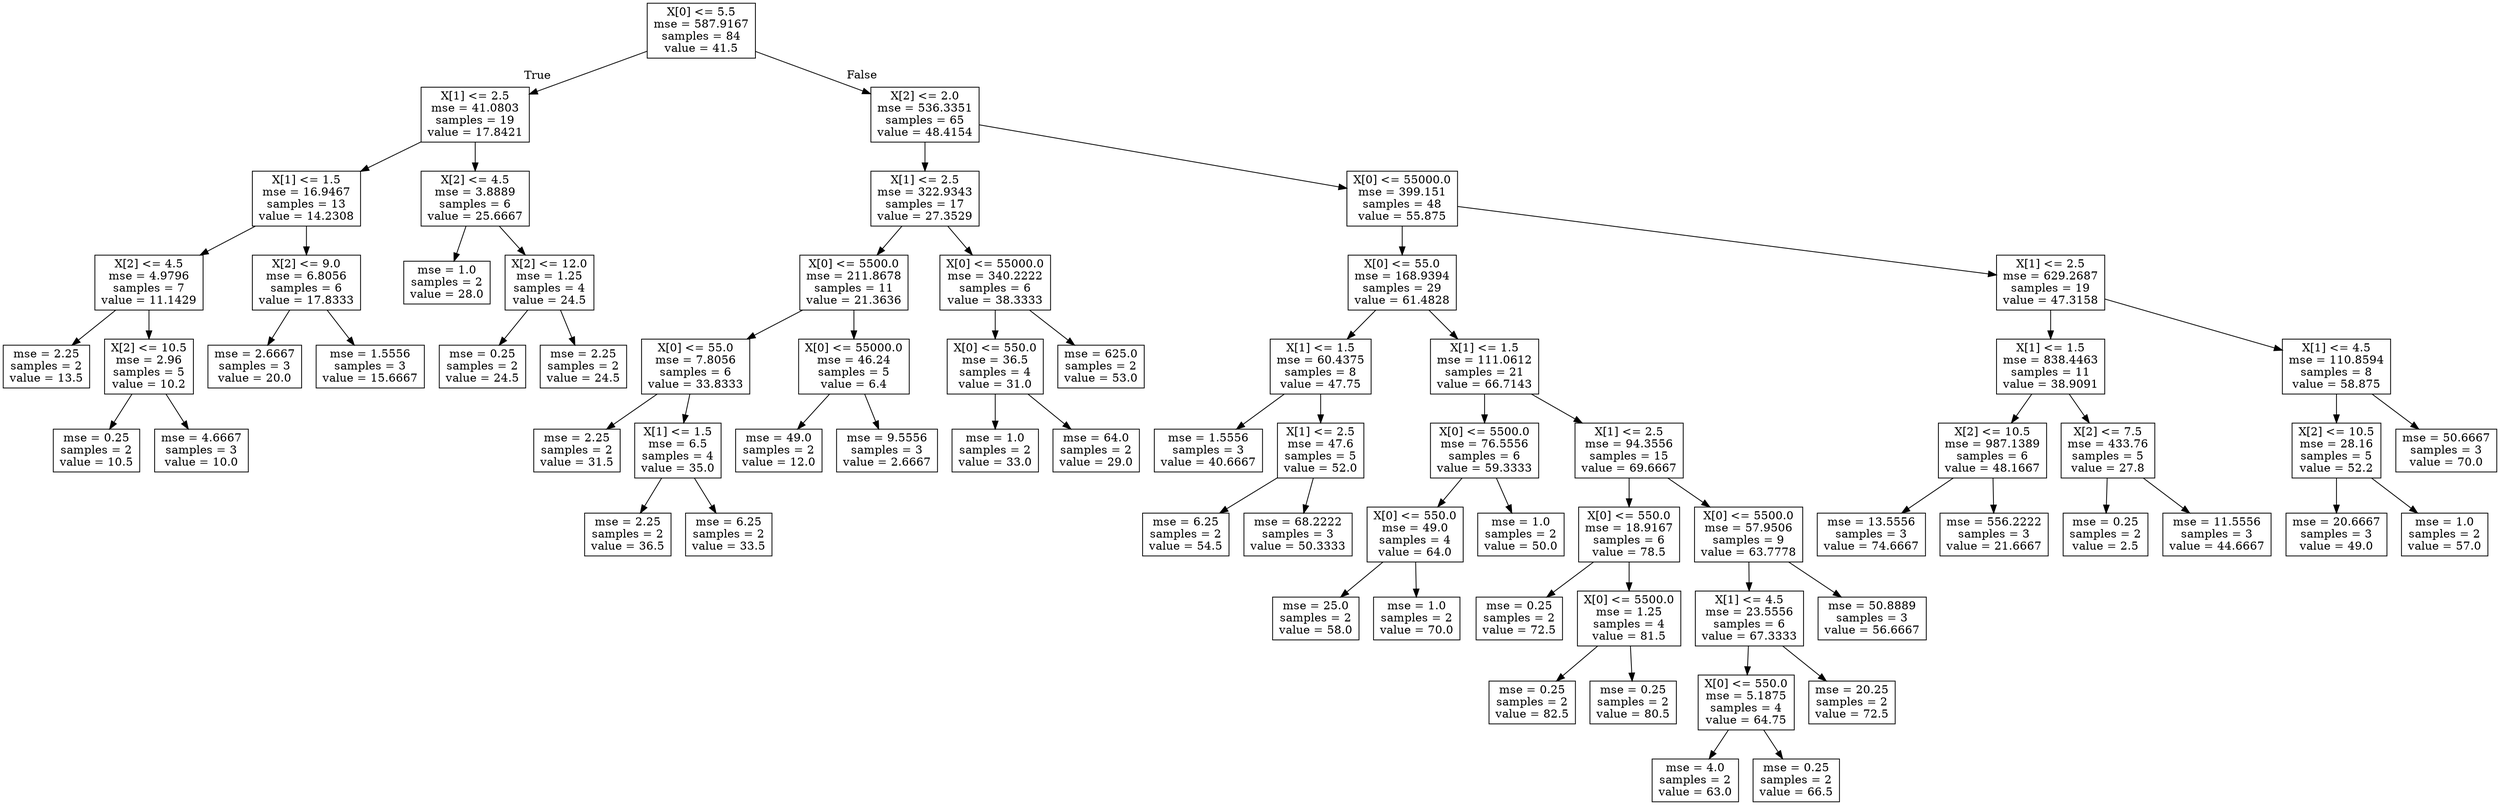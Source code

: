 digraph Tree {
node [shape=box] ;
0 [label="X[0] <= 5.5\nmse = 587.9167\nsamples = 84\nvalue = 41.5"] ;
1 [label="X[1] <= 2.5\nmse = 41.0803\nsamples = 19\nvalue = 17.8421"] ;
0 -> 1 [labeldistance=2.5, labelangle=45, headlabel="True"] ;
2 [label="X[1] <= 1.5\nmse = 16.9467\nsamples = 13\nvalue = 14.2308"] ;
1 -> 2 ;
3 [label="X[2] <= 4.5\nmse = 4.9796\nsamples = 7\nvalue = 11.1429"] ;
2 -> 3 ;
4 [label="mse = 2.25\nsamples = 2\nvalue = 13.5"] ;
3 -> 4 ;
5 [label="X[2] <= 10.5\nmse = 2.96\nsamples = 5\nvalue = 10.2"] ;
3 -> 5 ;
6 [label="mse = 0.25\nsamples = 2\nvalue = 10.5"] ;
5 -> 6 ;
7 [label="mse = 4.6667\nsamples = 3\nvalue = 10.0"] ;
5 -> 7 ;
8 [label="X[2] <= 9.0\nmse = 6.8056\nsamples = 6\nvalue = 17.8333"] ;
2 -> 8 ;
9 [label="mse = 2.6667\nsamples = 3\nvalue = 20.0"] ;
8 -> 9 ;
10 [label="mse = 1.5556\nsamples = 3\nvalue = 15.6667"] ;
8 -> 10 ;
11 [label="X[2] <= 4.5\nmse = 3.8889\nsamples = 6\nvalue = 25.6667"] ;
1 -> 11 ;
12 [label="mse = 1.0\nsamples = 2\nvalue = 28.0"] ;
11 -> 12 ;
13 [label="X[2] <= 12.0\nmse = 1.25\nsamples = 4\nvalue = 24.5"] ;
11 -> 13 ;
14 [label="mse = 0.25\nsamples = 2\nvalue = 24.5"] ;
13 -> 14 ;
15 [label="mse = 2.25\nsamples = 2\nvalue = 24.5"] ;
13 -> 15 ;
16 [label="X[2] <= 2.0\nmse = 536.3351\nsamples = 65\nvalue = 48.4154"] ;
0 -> 16 [labeldistance=2.5, labelangle=-45, headlabel="False"] ;
17 [label="X[1] <= 2.5\nmse = 322.9343\nsamples = 17\nvalue = 27.3529"] ;
16 -> 17 ;
18 [label="X[0] <= 5500.0\nmse = 211.8678\nsamples = 11\nvalue = 21.3636"] ;
17 -> 18 ;
19 [label="X[0] <= 55.0\nmse = 7.8056\nsamples = 6\nvalue = 33.8333"] ;
18 -> 19 ;
20 [label="mse = 2.25\nsamples = 2\nvalue = 31.5"] ;
19 -> 20 ;
21 [label="X[1] <= 1.5\nmse = 6.5\nsamples = 4\nvalue = 35.0"] ;
19 -> 21 ;
22 [label="mse = 2.25\nsamples = 2\nvalue = 36.5"] ;
21 -> 22 ;
23 [label="mse = 6.25\nsamples = 2\nvalue = 33.5"] ;
21 -> 23 ;
24 [label="X[0] <= 55000.0\nmse = 46.24\nsamples = 5\nvalue = 6.4"] ;
18 -> 24 ;
25 [label="mse = 49.0\nsamples = 2\nvalue = 12.0"] ;
24 -> 25 ;
26 [label="mse = 9.5556\nsamples = 3\nvalue = 2.6667"] ;
24 -> 26 ;
27 [label="X[0] <= 55000.0\nmse = 340.2222\nsamples = 6\nvalue = 38.3333"] ;
17 -> 27 ;
28 [label="X[0] <= 550.0\nmse = 36.5\nsamples = 4\nvalue = 31.0"] ;
27 -> 28 ;
29 [label="mse = 1.0\nsamples = 2\nvalue = 33.0"] ;
28 -> 29 ;
30 [label="mse = 64.0\nsamples = 2\nvalue = 29.0"] ;
28 -> 30 ;
31 [label="mse = 625.0\nsamples = 2\nvalue = 53.0"] ;
27 -> 31 ;
32 [label="X[0] <= 55000.0\nmse = 399.151\nsamples = 48\nvalue = 55.875"] ;
16 -> 32 ;
33 [label="X[0] <= 55.0\nmse = 168.9394\nsamples = 29\nvalue = 61.4828"] ;
32 -> 33 ;
34 [label="X[1] <= 1.5\nmse = 60.4375\nsamples = 8\nvalue = 47.75"] ;
33 -> 34 ;
35 [label="mse = 1.5556\nsamples = 3\nvalue = 40.6667"] ;
34 -> 35 ;
36 [label="X[1] <= 2.5\nmse = 47.6\nsamples = 5\nvalue = 52.0"] ;
34 -> 36 ;
37 [label="mse = 6.25\nsamples = 2\nvalue = 54.5"] ;
36 -> 37 ;
38 [label="mse = 68.2222\nsamples = 3\nvalue = 50.3333"] ;
36 -> 38 ;
39 [label="X[1] <= 1.5\nmse = 111.0612\nsamples = 21\nvalue = 66.7143"] ;
33 -> 39 ;
40 [label="X[0] <= 5500.0\nmse = 76.5556\nsamples = 6\nvalue = 59.3333"] ;
39 -> 40 ;
41 [label="X[0] <= 550.0\nmse = 49.0\nsamples = 4\nvalue = 64.0"] ;
40 -> 41 ;
42 [label="mse = 25.0\nsamples = 2\nvalue = 58.0"] ;
41 -> 42 ;
43 [label="mse = 1.0\nsamples = 2\nvalue = 70.0"] ;
41 -> 43 ;
44 [label="mse = 1.0\nsamples = 2\nvalue = 50.0"] ;
40 -> 44 ;
45 [label="X[1] <= 2.5\nmse = 94.3556\nsamples = 15\nvalue = 69.6667"] ;
39 -> 45 ;
46 [label="X[0] <= 550.0\nmse = 18.9167\nsamples = 6\nvalue = 78.5"] ;
45 -> 46 ;
47 [label="mse = 0.25\nsamples = 2\nvalue = 72.5"] ;
46 -> 47 ;
48 [label="X[0] <= 5500.0\nmse = 1.25\nsamples = 4\nvalue = 81.5"] ;
46 -> 48 ;
49 [label="mse = 0.25\nsamples = 2\nvalue = 82.5"] ;
48 -> 49 ;
50 [label="mse = 0.25\nsamples = 2\nvalue = 80.5"] ;
48 -> 50 ;
51 [label="X[0] <= 5500.0\nmse = 57.9506\nsamples = 9\nvalue = 63.7778"] ;
45 -> 51 ;
52 [label="X[1] <= 4.5\nmse = 23.5556\nsamples = 6\nvalue = 67.3333"] ;
51 -> 52 ;
53 [label="X[0] <= 550.0\nmse = 5.1875\nsamples = 4\nvalue = 64.75"] ;
52 -> 53 ;
54 [label="mse = 4.0\nsamples = 2\nvalue = 63.0"] ;
53 -> 54 ;
55 [label="mse = 0.25\nsamples = 2\nvalue = 66.5"] ;
53 -> 55 ;
56 [label="mse = 20.25\nsamples = 2\nvalue = 72.5"] ;
52 -> 56 ;
57 [label="mse = 50.8889\nsamples = 3\nvalue = 56.6667"] ;
51 -> 57 ;
58 [label="X[1] <= 2.5\nmse = 629.2687\nsamples = 19\nvalue = 47.3158"] ;
32 -> 58 ;
59 [label="X[1] <= 1.5\nmse = 838.4463\nsamples = 11\nvalue = 38.9091"] ;
58 -> 59 ;
60 [label="X[2] <= 10.5\nmse = 987.1389\nsamples = 6\nvalue = 48.1667"] ;
59 -> 60 ;
61 [label="mse = 13.5556\nsamples = 3\nvalue = 74.6667"] ;
60 -> 61 ;
62 [label="mse = 556.2222\nsamples = 3\nvalue = 21.6667"] ;
60 -> 62 ;
63 [label="X[2] <= 7.5\nmse = 433.76\nsamples = 5\nvalue = 27.8"] ;
59 -> 63 ;
64 [label="mse = 0.25\nsamples = 2\nvalue = 2.5"] ;
63 -> 64 ;
65 [label="mse = 11.5556\nsamples = 3\nvalue = 44.6667"] ;
63 -> 65 ;
66 [label="X[1] <= 4.5\nmse = 110.8594\nsamples = 8\nvalue = 58.875"] ;
58 -> 66 ;
67 [label="X[2] <= 10.5\nmse = 28.16\nsamples = 5\nvalue = 52.2"] ;
66 -> 67 ;
68 [label="mse = 20.6667\nsamples = 3\nvalue = 49.0"] ;
67 -> 68 ;
69 [label="mse = 1.0\nsamples = 2\nvalue = 57.0"] ;
67 -> 69 ;
70 [label="mse = 50.6667\nsamples = 3\nvalue = 70.0"] ;
66 -> 70 ;
}